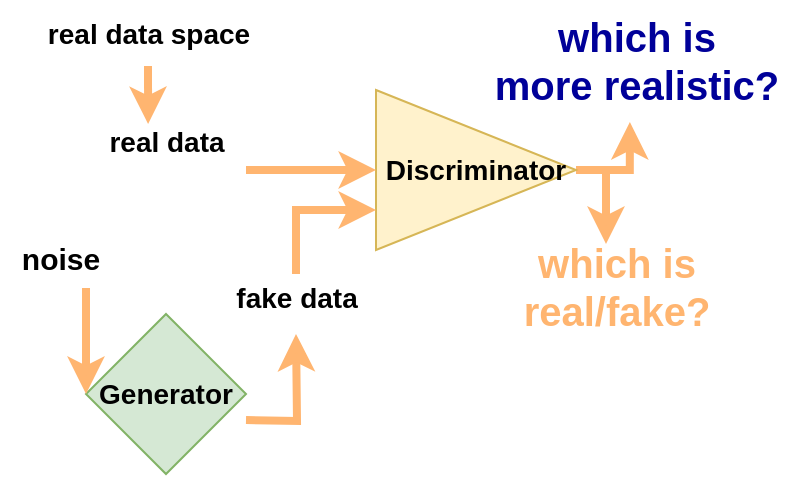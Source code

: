 <mxfile version="22.1.3" type="github">
  <diagram name="Page-1" id="rV9f-QQ_xCDnBliwXqbG">
    <mxGraphModel dx="1434" dy="827" grid="1" gridSize="10" guides="1" tooltips="1" connect="1" arrows="1" fold="1" page="1" pageScale="1" pageWidth="3200" pageHeight="5500" math="0" shadow="0">
      <root>
        <mxCell id="0" />
        <mxCell id="1" parent="0" />
        <mxCell id="ww_XSFkgG06bKCWP_nmy-1" style="edgeStyle=orthogonalEdgeStyle;rounded=0;orthogonalLoop=1;jettySize=auto;html=1;exitX=1;exitY=0.5;exitDx=0;exitDy=0;strokeWidth=4;strokeColor=#FFB570;" edge="1" parent="1" source="ww_XSFkgG06bKCWP_nmy-2">
          <mxGeometry relative="1" as="geometry">
            <mxPoint x="750" y="444" as="targetPoint" />
          </mxGeometry>
        </mxCell>
        <mxCell id="ww_XSFkgG06bKCWP_nmy-16" style="edgeStyle=orthogonalEdgeStyle;rounded=0;orthogonalLoop=1;jettySize=auto;html=1;strokeColor=#FFB570;strokeWidth=4;entryX=0.482;entryY=1.017;entryDx=0;entryDy=0;entryPerimeter=0;" edge="1" parent="1" source="ww_XSFkgG06bKCWP_nmy-2" target="ww_XSFkgG06bKCWP_nmy-14">
          <mxGeometry relative="1" as="geometry">
            <mxPoint x="760" y="354" as="targetPoint" />
            <Array as="points">
              <mxPoint x="762" y="407" />
            </Array>
          </mxGeometry>
        </mxCell>
        <mxCell id="ww_XSFkgG06bKCWP_nmy-2" value="&lt;font style=&quot;font-size: 14px;&quot;&gt;&lt;b&gt;Discriminator&lt;/b&gt;&lt;/font&gt;" style="triangle;whiteSpace=wrap;html=1;fillColor=#fff2cc;strokeColor=#d6b656;" vertex="1" parent="1">
          <mxGeometry x="635" y="367" width="100" height="80" as="geometry" />
        </mxCell>
        <mxCell id="ww_XSFkgG06bKCWP_nmy-3" value="&lt;b&gt;&lt;font style=&quot;font-size: 14px;&quot;&gt;Generator&lt;/font&gt;&lt;/b&gt;" style="rhombus;whiteSpace=wrap;html=1;fillColor=#d5e8d4;strokeColor=#82b366;" vertex="1" parent="1">
          <mxGeometry x="490" y="479" width="80" height="80" as="geometry" />
        </mxCell>
        <mxCell id="ww_XSFkgG06bKCWP_nmy-4" style="edgeStyle=orthogonalEdgeStyle;rounded=0;orthogonalLoop=1;jettySize=auto;html=1;entryX=0;entryY=0.5;entryDx=0;entryDy=0;strokeWidth=4;fillColor=#f8cecc;strokeColor=#FFB570;" edge="1" parent="1" source="ww_XSFkgG06bKCWP_nmy-5" target="ww_XSFkgG06bKCWP_nmy-3">
          <mxGeometry relative="1" as="geometry">
            <Array as="points">
              <mxPoint x="490" y="460" />
            </Array>
          </mxGeometry>
        </mxCell>
        <mxCell id="ww_XSFkgG06bKCWP_nmy-5" value="&lt;font style=&quot;font-size: 15px;&quot;&gt;&lt;b&gt;noise&lt;/b&gt;&lt;/font&gt;" style="text;html=1;align=center;verticalAlign=middle;resizable=0;points=[];autosize=1;strokeColor=none;fillColor=none;" vertex="1" parent="1">
          <mxGeometry x="447" y="436" width="60" height="30" as="geometry" />
        </mxCell>
        <mxCell id="ww_XSFkgG06bKCWP_nmy-6" style="edgeStyle=orthogonalEdgeStyle;rounded=0;orthogonalLoop=1;jettySize=auto;html=1;entryX=0;entryY=0.75;entryDx=0;entryDy=0;strokeWidth=4;fillColor=#f8cecc;strokeColor=#FFB570;" edge="1" parent="1" target="ww_XSFkgG06bKCWP_nmy-2">
          <mxGeometry relative="1" as="geometry">
            <Array as="points">
              <mxPoint x="595" y="427" />
            </Array>
            <mxPoint x="595" y="459" as="sourcePoint" />
          </mxGeometry>
        </mxCell>
        <mxCell id="ww_XSFkgG06bKCWP_nmy-7" value="&lt;font style=&quot;font-size: 14px;&quot;&gt;&lt;b&gt;fake data&lt;/b&gt;&lt;/font&gt;" style="text;html=1;align=center;verticalAlign=middle;resizable=0;points=[];autosize=1;strokeColor=none;fillColor=none;" vertex="1" parent="1">
          <mxGeometry x="555" y="456" width="80" height="30" as="geometry" />
        </mxCell>
        <mxCell id="ww_XSFkgG06bKCWP_nmy-8" value="&lt;font style=&quot;font-size: 14px;&quot;&gt;&lt;b&gt;real data space&lt;/b&gt;&lt;/font&gt;" style="text;html=1;align=center;verticalAlign=middle;resizable=0;points=[];autosize=1;strokeColor=none;fillColor=none;" vertex="1" parent="1">
          <mxGeometry x="461" y="324" width="120" height="30" as="geometry" />
        </mxCell>
        <mxCell id="ww_XSFkgG06bKCWP_nmy-9" style="edgeStyle=orthogonalEdgeStyle;rounded=0;orthogonalLoop=1;jettySize=auto;html=1;entryX=0;entryY=0.5;entryDx=0;entryDy=0;strokeWidth=4;fillColor=#f8cecc;strokeColor=#FFB570;" edge="1" parent="1" target="ww_XSFkgG06bKCWP_nmy-2">
          <mxGeometry relative="1" as="geometry">
            <mxPoint x="670" y="407" as="targetPoint" />
            <Array as="points">
              <mxPoint x="590" y="407" />
              <mxPoint x="590" y="407" />
            </Array>
            <mxPoint x="570" y="407" as="sourcePoint" />
          </mxGeometry>
        </mxCell>
        <mxCell id="ww_XSFkgG06bKCWP_nmy-10" value="&lt;font style=&quot;font-size: 14px;&quot;&gt;&lt;b&gt;real data&lt;/b&gt;&lt;/font&gt;" style="text;html=1;align=center;verticalAlign=middle;resizable=0;points=[];autosize=1;strokeColor=none;fillColor=none;" vertex="1" parent="1">
          <mxGeometry x="490" y="378" width="80" height="30" as="geometry" />
        </mxCell>
        <mxCell id="ww_XSFkgG06bKCWP_nmy-11" value="&lt;font color=&quot;#ffb570&quot; style=&quot;font-size: 20px;&quot;&gt;&lt;b&gt;which is &lt;br&gt;real/fake?&lt;/b&gt;&lt;/font&gt;" style="text;html=1;align=center;verticalAlign=middle;resizable=0;points=[];autosize=1;strokeColor=none;fillColor=none;" vertex="1" parent="1">
          <mxGeometry x="695" y="435" width="120" height="60" as="geometry" />
        </mxCell>
        <mxCell id="ww_XSFkgG06bKCWP_nmy-12" style="edgeStyle=orthogonalEdgeStyle;rounded=0;orthogonalLoop=1;jettySize=auto;html=1;exitX=1;exitY=0.5;exitDx=0;exitDy=0;entryX=0.5;entryY=1.1;entryDx=0;entryDy=0;entryPerimeter=0;strokeWidth=4;strokeColor=#FFB570;" edge="1" parent="1">
          <mxGeometry relative="1" as="geometry">
            <mxPoint x="570" y="532" as="sourcePoint" />
            <mxPoint x="595" y="489" as="targetPoint" />
          </mxGeometry>
        </mxCell>
        <mxCell id="ww_XSFkgG06bKCWP_nmy-13" style="edgeStyle=orthogonalEdgeStyle;rounded=0;orthogonalLoop=1;jettySize=auto;html=1;entryX=0.388;entryY=-0.1;entryDx=0;entryDy=0;entryPerimeter=0;strokeColor=#FFB570;strokeWidth=4;" edge="1" parent="1">
          <mxGeometry relative="1" as="geometry">
            <mxPoint x="521" y="355" as="sourcePoint" />
            <mxPoint x="521.04" y="384" as="targetPoint" />
          </mxGeometry>
        </mxCell>
        <mxCell id="ww_XSFkgG06bKCWP_nmy-14" value="&lt;font color=&quot;#000099&quot; style=&quot;font-size: 20px;&quot;&gt;&lt;b&gt;which is &lt;br&gt;more realistic?&lt;/b&gt;&lt;/font&gt;" style="text;html=1;align=center;verticalAlign=middle;resizable=0;points=[];autosize=1;strokeColor=none;fillColor=none;" vertex="1" parent="1">
          <mxGeometry x="680" y="322" width="170" height="60" as="geometry" />
        </mxCell>
      </root>
    </mxGraphModel>
  </diagram>
</mxfile>
